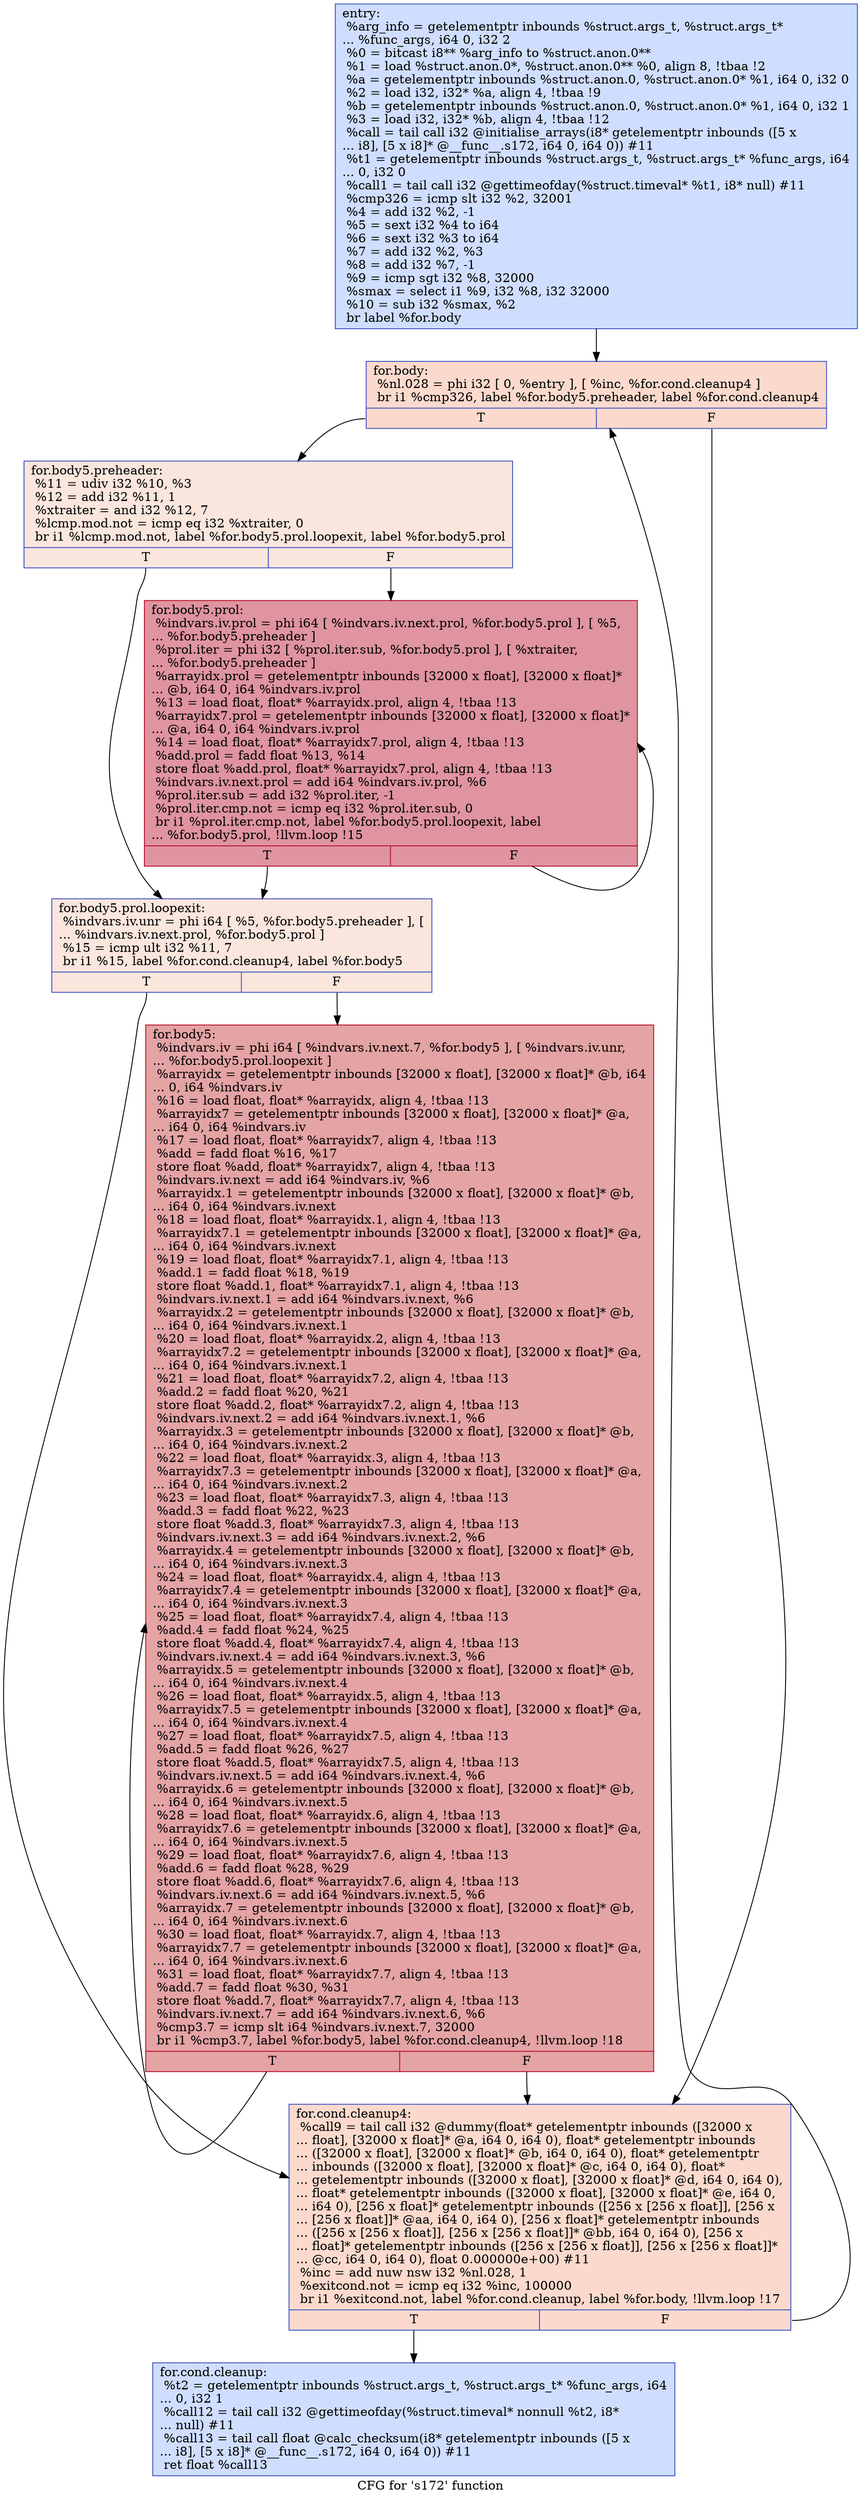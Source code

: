 digraph "CFG for 's172' function" {
	label="CFG for 's172' function";

	Node0x564c93a3b5f0 [shape=record,color="#3d50c3ff", style=filled, fillcolor="#93b5fe70",label="{entry:\l  %arg_info = getelementptr inbounds %struct.args_t, %struct.args_t*\l... %func_args, i64 0, i32 2\l  %0 = bitcast i8** %arg_info to %struct.anon.0**\l  %1 = load %struct.anon.0*, %struct.anon.0** %0, align 8, !tbaa !2\l  %a = getelementptr inbounds %struct.anon.0, %struct.anon.0* %1, i64 0, i32 0\l  %2 = load i32, i32* %a, align 4, !tbaa !9\l  %b = getelementptr inbounds %struct.anon.0, %struct.anon.0* %1, i64 0, i32 1\l  %3 = load i32, i32* %b, align 4, !tbaa !12\l  %call = tail call i32 @initialise_arrays(i8* getelementptr inbounds ([5 x\l... i8], [5 x i8]* @__func__.s172, i64 0, i64 0)) #11\l  %t1 = getelementptr inbounds %struct.args_t, %struct.args_t* %func_args, i64\l... 0, i32 0\l  %call1 = tail call i32 @gettimeofday(%struct.timeval* %t1, i8* null) #11\l  %cmp326 = icmp slt i32 %2, 32001\l  %4 = add i32 %2, -1\l  %5 = sext i32 %4 to i64\l  %6 = sext i32 %3 to i64\l  %7 = add i32 %2, %3\l  %8 = add i32 %7, -1\l  %9 = icmp sgt i32 %8, 32000\l  %smax = select i1 %9, i32 %8, i32 32000\l  %10 = sub i32 %smax, %2\l  br label %for.body\l}"];
	Node0x564c93a3b5f0 -> Node0x564c93a3cc70;
	Node0x564c93a3d1b0 [shape=record,color="#3d50c3ff", style=filled, fillcolor="#93b5fe70",label="{for.cond.cleanup:                                 \l  %t2 = getelementptr inbounds %struct.args_t, %struct.args_t* %func_args, i64\l... 0, i32 1\l  %call12 = tail call i32 @gettimeofday(%struct.timeval* nonnull %t2, i8*\l... null) #11\l  %call13 = tail call float @calc_checksum(i8* getelementptr inbounds ([5 x\l... i8], [5 x i8]* @__func__.s172, i64 0, i64 0)) #11\l  ret float %call13\l}"];
	Node0x564c93a3cc70 [shape=record,color="#3d50c3ff", style=filled, fillcolor="#f7ac8e70",label="{for.body:                                         \l  %nl.028 = phi i32 [ 0, %entry ], [ %inc, %for.cond.cleanup4 ]\l  br i1 %cmp326, label %for.body5.preheader, label %for.cond.cleanup4\l|{<s0>T|<s1>F}}"];
	Node0x564c93a3cc70:s0 -> Node0x564c93a3d8d0;
	Node0x564c93a3cc70:s1 -> Node0x564c93a3d7c0;
	Node0x564c93a3d8d0 [shape=record,color="#3d50c3ff", style=filled, fillcolor="#f3c7b170",label="{for.body5.preheader:                              \l  %11 = udiv i32 %10, %3\l  %12 = add i32 %11, 1\l  %xtraiter = and i32 %12, 7\l  %lcmp.mod.not = icmp eq i32 %xtraiter, 0\l  br i1 %lcmp.mod.not, label %for.body5.prol.loopexit, label %for.body5.prol\l|{<s0>T|<s1>F}}"];
	Node0x564c93a3d8d0:s0 -> Node0x564c93a3dd50;
	Node0x564c93a3d8d0:s1 -> Node0x564c93a3ddd0;
	Node0x564c93a3ddd0 [shape=record,color="#b70d28ff", style=filled, fillcolor="#b70d2870",label="{for.body5.prol:                                   \l  %indvars.iv.prol = phi i64 [ %indvars.iv.next.prol, %for.body5.prol ], [ %5,\l... %for.body5.preheader ]\l  %prol.iter = phi i32 [ %prol.iter.sub, %for.body5.prol ], [ %xtraiter,\l... %for.body5.preheader ]\l  %arrayidx.prol = getelementptr inbounds [32000 x float], [32000 x float]*\l... @b, i64 0, i64 %indvars.iv.prol\l  %13 = load float, float* %arrayidx.prol, align 4, !tbaa !13\l  %arrayidx7.prol = getelementptr inbounds [32000 x float], [32000 x float]*\l... @a, i64 0, i64 %indvars.iv.prol\l  %14 = load float, float* %arrayidx7.prol, align 4, !tbaa !13\l  %add.prol = fadd float %13, %14\l  store float %add.prol, float* %arrayidx7.prol, align 4, !tbaa !13\l  %indvars.iv.next.prol = add i64 %indvars.iv.prol, %6\l  %prol.iter.sub = add i32 %prol.iter, -1\l  %prol.iter.cmp.not = icmp eq i32 %prol.iter.sub, 0\l  br i1 %prol.iter.cmp.not, label %for.body5.prol.loopexit, label\l... %for.body5.prol, !llvm.loop !15\l|{<s0>T|<s1>F}}"];
	Node0x564c93a3ddd0:s0 -> Node0x564c93a3dd50;
	Node0x564c93a3ddd0:s1 -> Node0x564c93a3ddd0;
	Node0x564c93a3dd50 [shape=record,color="#3d50c3ff", style=filled, fillcolor="#f3c7b170",label="{for.body5.prol.loopexit:                          \l  %indvars.iv.unr = phi i64 [ %5, %for.body5.preheader ], [\l... %indvars.iv.next.prol, %for.body5.prol ]\l  %15 = icmp ult i32 %11, 7\l  br i1 %15, label %for.cond.cleanup4, label %for.body5\l|{<s0>T|<s1>F}}"];
	Node0x564c93a3dd50:s0 -> Node0x564c93a3d7c0;
	Node0x564c93a3dd50:s1 -> Node0x564c93a3ee10;
	Node0x564c93a3d7c0 [shape=record,color="#3d50c3ff", style=filled, fillcolor="#f7ac8e70",label="{for.cond.cleanup4:                                \l  %call9 = tail call i32 @dummy(float* getelementptr inbounds ([32000 x\l... float], [32000 x float]* @a, i64 0, i64 0), float* getelementptr inbounds\l... ([32000 x float], [32000 x float]* @b, i64 0, i64 0), float* getelementptr\l... inbounds ([32000 x float], [32000 x float]* @c, i64 0, i64 0), float*\l... getelementptr inbounds ([32000 x float], [32000 x float]* @d, i64 0, i64 0),\l... float* getelementptr inbounds ([32000 x float], [32000 x float]* @e, i64 0,\l... i64 0), [256 x float]* getelementptr inbounds ([256 x [256 x float]], [256 x\l... [256 x float]]* @aa, i64 0, i64 0), [256 x float]* getelementptr inbounds\l... ([256 x [256 x float]], [256 x [256 x float]]* @bb, i64 0, i64 0), [256 x\l... float]* getelementptr inbounds ([256 x [256 x float]], [256 x [256 x float]]*\l... @cc, i64 0, i64 0), float 0.000000e+00) #11\l  %inc = add nuw nsw i32 %nl.028, 1\l  %exitcond.not = icmp eq i32 %inc, 100000\l  br i1 %exitcond.not, label %for.cond.cleanup, label %for.body, !llvm.loop !17\l|{<s0>T|<s1>F}}"];
	Node0x564c93a3d7c0:s0 -> Node0x564c93a3d1b0;
	Node0x564c93a3d7c0:s1 -> Node0x564c93a3cc70;
	Node0x564c93a3ee10 [shape=record,color="#b70d28ff", style=filled, fillcolor="#c32e3170",label="{for.body5:                                        \l  %indvars.iv = phi i64 [ %indvars.iv.next.7, %for.body5 ], [ %indvars.iv.unr,\l... %for.body5.prol.loopexit ]\l  %arrayidx = getelementptr inbounds [32000 x float], [32000 x float]* @b, i64\l... 0, i64 %indvars.iv\l  %16 = load float, float* %arrayidx, align 4, !tbaa !13\l  %arrayidx7 = getelementptr inbounds [32000 x float], [32000 x float]* @a,\l... i64 0, i64 %indvars.iv\l  %17 = load float, float* %arrayidx7, align 4, !tbaa !13\l  %add = fadd float %16, %17\l  store float %add, float* %arrayidx7, align 4, !tbaa !13\l  %indvars.iv.next = add i64 %indvars.iv, %6\l  %arrayidx.1 = getelementptr inbounds [32000 x float], [32000 x float]* @b,\l... i64 0, i64 %indvars.iv.next\l  %18 = load float, float* %arrayidx.1, align 4, !tbaa !13\l  %arrayidx7.1 = getelementptr inbounds [32000 x float], [32000 x float]* @a,\l... i64 0, i64 %indvars.iv.next\l  %19 = load float, float* %arrayidx7.1, align 4, !tbaa !13\l  %add.1 = fadd float %18, %19\l  store float %add.1, float* %arrayidx7.1, align 4, !tbaa !13\l  %indvars.iv.next.1 = add i64 %indvars.iv.next, %6\l  %arrayidx.2 = getelementptr inbounds [32000 x float], [32000 x float]* @b,\l... i64 0, i64 %indvars.iv.next.1\l  %20 = load float, float* %arrayidx.2, align 4, !tbaa !13\l  %arrayidx7.2 = getelementptr inbounds [32000 x float], [32000 x float]* @a,\l... i64 0, i64 %indvars.iv.next.1\l  %21 = load float, float* %arrayidx7.2, align 4, !tbaa !13\l  %add.2 = fadd float %20, %21\l  store float %add.2, float* %arrayidx7.2, align 4, !tbaa !13\l  %indvars.iv.next.2 = add i64 %indvars.iv.next.1, %6\l  %arrayidx.3 = getelementptr inbounds [32000 x float], [32000 x float]* @b,\l... i64 0, i64 %indvars.iv.next.2\l  %22 = load float, float* %arrayidx.3, align 4, !tbaa !13\l  %arrayidx7.3 = getelementptr inbounds [32000 x float], [32000 x float]* @a,\l... i64 0, i64 %indvars.iv.next.2\l  %23 = load float, float* %arrayidx7.3, align 4, !tbaa !13\l  %add.3 = fadd float %22, %23\l  store float %add.3, float* %arrayidx7.3, align 4, !tbaa !13\l  %indvars.iv.next.3 = add i64 %indvars.iv.next.2, %6\l  %arrayidx.4 = getelementptr inbounds [32000 x float], [32000 x float]* @b,\l... i64 0, i64 %indvars.iv.next.3\l  %24 = load float, float* %arrayidx.4, align 4, !tbaa !13\l  %arrayidx7.4 = getelementptr inbounds [32000 x float], [32000 x float]* @a,\l... i64 0, i64 %indvars.iv.next.3\l  %25 = load float, float* %arrayidx7.4, align 4, !tbaa !13\l  %add.4 = fadd float %24, %25\l  store float %add.4, float* %arrayidx7.4, align 4, !tbaa !13\l  %indvars.iv.next.4 = add i64 %indvars.iv.next.3, %6\l  %arrayidx.5 = getelementptr inbounds [32000 x float], [32000 x float]* @b,\l... i64 0, i64 %indvars.iv.next.4\l  %26 = load float, float* %arrayidx.5, align 4, !tbaa !13\l  %arrayidx7.5 = getelementptr inbounds [32000 x float], [32000 x float]* @a,\l... i64 0, i64 %indvars.iv.next.4\l  %27 = load float, float* %arrayidx7.5, align 4, !tbaa !13\l  %add.5 = fadd float %26, %27\l  store float %add.5, float* %arrayidx7.5, align 4, !tbaa !13\l  %indvars.iv.next.5 = add i64 %indvars.iv.next.4, %6\l  %arrayidx.6 = getelementptr inbounds [32000 x float], [32000 x float]* @b,\l... i64 0, i64 %indvars.iv.next.5\l  %28 = load float, float* %arrayidx.6, align 4, !tbaa !13\l  %arrayidx7.6 = getelementptr inbounds [32000 x float], [32000 x float]* @a,\l... i64 0, i64 %indvars.iv.next.5\l  %29 = load float, float* %arrayidx7.6, align 4, !tbaa !13\l  %add.6 = fadd float %28, %29\l  store float %add.6, float* %arrayidx7.6, align 4, !tbaa !13\l  %indvars.iv.next.6 = add i64 %indvars.iv.next.5, %6\l  %arrayidx.7 = getelementptr inbounds [32000 x float], [32000 x float]* @b,\l... i64 0, i64 %indvars.iv.next.6\l  %30 = load float, float* %arrayidx.7, align 4, !tbaa !13\l  %arrayidx7.7 = getelementptr inbounds [32000 x float], [32000 x float]* @a,\l... i64 0, i64 %indvars.iv.next.6\l  %31 = load float, float* %arrayidx7.7, align 4, !tbaa !13\l  %add.7 = fadd float %30, %31\l  store float %add.7, float* %arrayidx7.7, align 4, !tbaa !13\l  %indvars.iv.next.7 = add i64 %indvars.iv.next.6, %6\l  %cmp3.7 = icmp slt i64 %indvars.iv.next.7, 32000\l  br i1 %cmp3.7, label %for.body5, label %for.cond.cleanup4, !llvm.loop !18\l|{<s0>T|<s1>F}}"];
	Node0x564c93a3ee10:s0 -> Node0x564c93a3ee10;
	Node0x564c93a3ee10:s1 -> Node0x564c93a3d7c0;
}
